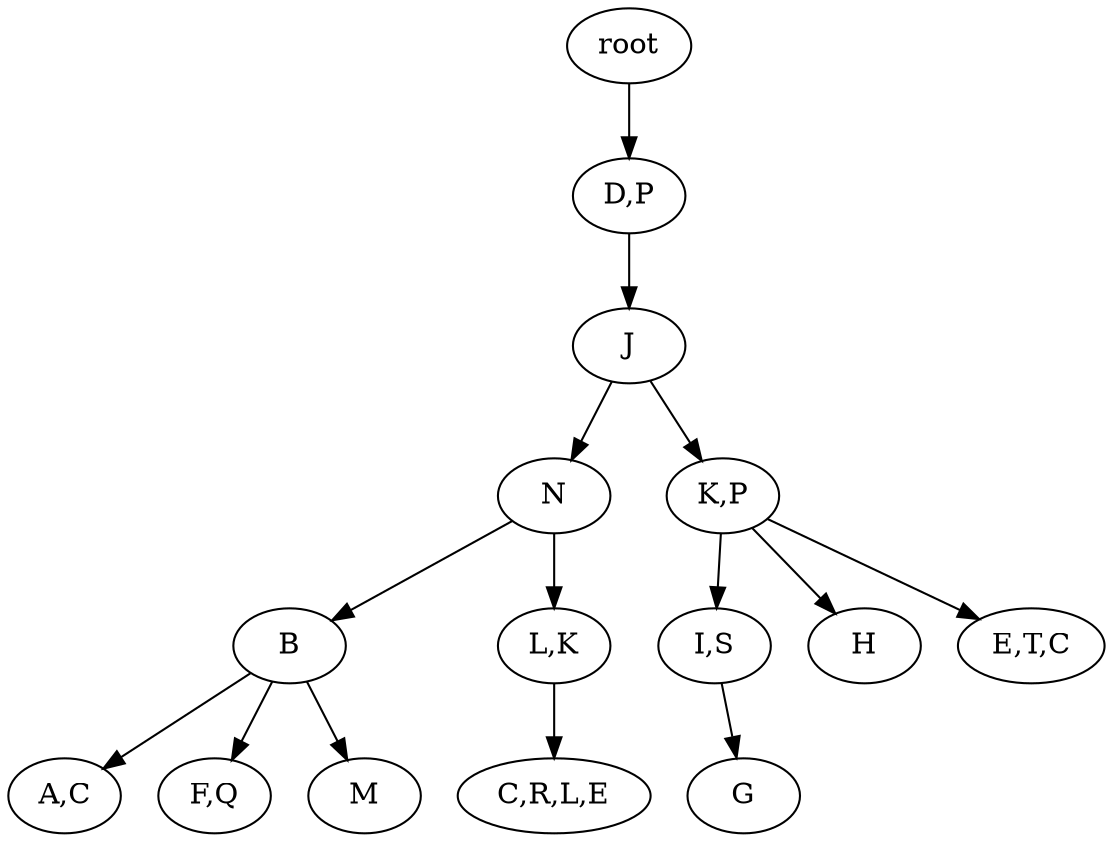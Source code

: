 strict digraph G {
	graph [name=G];
	0	 [label=root];
	1	 [label="D,P"];
	0 -> 1;
	2	 [label=J];
	1 -> 2;
	3	 [label=N];
	2 -> 3;
	4	 [label="K,P"];
	2 -> 4;
	5	 [label=B];
	3 -> 5;
	6	 [label="L,K"];
	3 -> 6;
	7	 [label="I,S"];
	4 -> 7;
	8	 [label=H];
	4 -> 8;
	9	 [label="E,T,C"];
	4 -> 9;
	10	 [label="A,C"];
	5 -> 10;
	11	 [label="F,Q"];
	5 -> 11;
	12	 [label=M];
	5 -> 12;
	13	 [label="C,R,L,E"];
	6 -> 13;
	14	 [label=G];
	7 -> 14;
}
